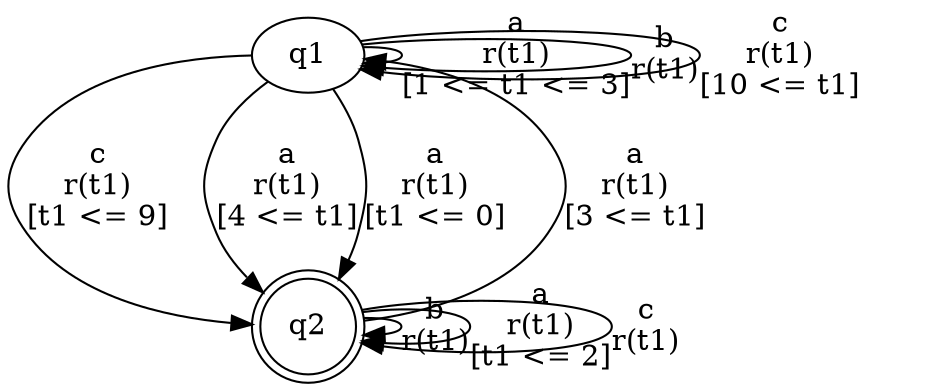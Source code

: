 digraph "tests_1/test27/solution201/solution" {
	q1[label=q1]
	q2[label=q2 shape=doublecircle]
	q1 -> q2[label="c\nr(t1)\n[t1 <= 9]"]
	q2 -> q2[label="b\nr(t1)\n"]
	q2 -> q1[label="a\nr(t1)\n[3 <= t1]"]
	q2 -> q2[label="a\nr(t1)\n[t1 <= 2]"]
	q2 -> q2[label="c\nr(t1)\n"]
	q1 -> q1[label="a\nr(t1)\n[1 <= t1 <= 3]"]
	q1 -> q2[label="a\nr(t1)\n[4 <= t1]"]
	q1 -> q2[label="a\nr(t1)\n[t1 <= 0]"]
	q1 -> q1[label="b\nr(t1)\n"]
	q1 -> q1[label="c\nr(t1)\n[10 <= t1]"]
}
